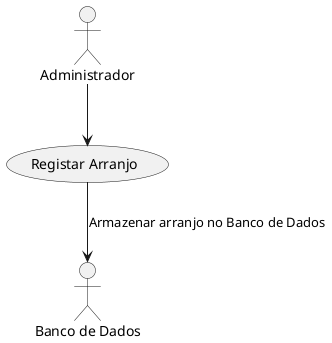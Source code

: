 @startuml
actor "Administrador" as A
actor "Banco de Dados" as DB

usecase "Registar Arranjo" as UC6

A --> UC6
UC6 --> DB : Armazenar arranjo no Banco de Dados

@enduml